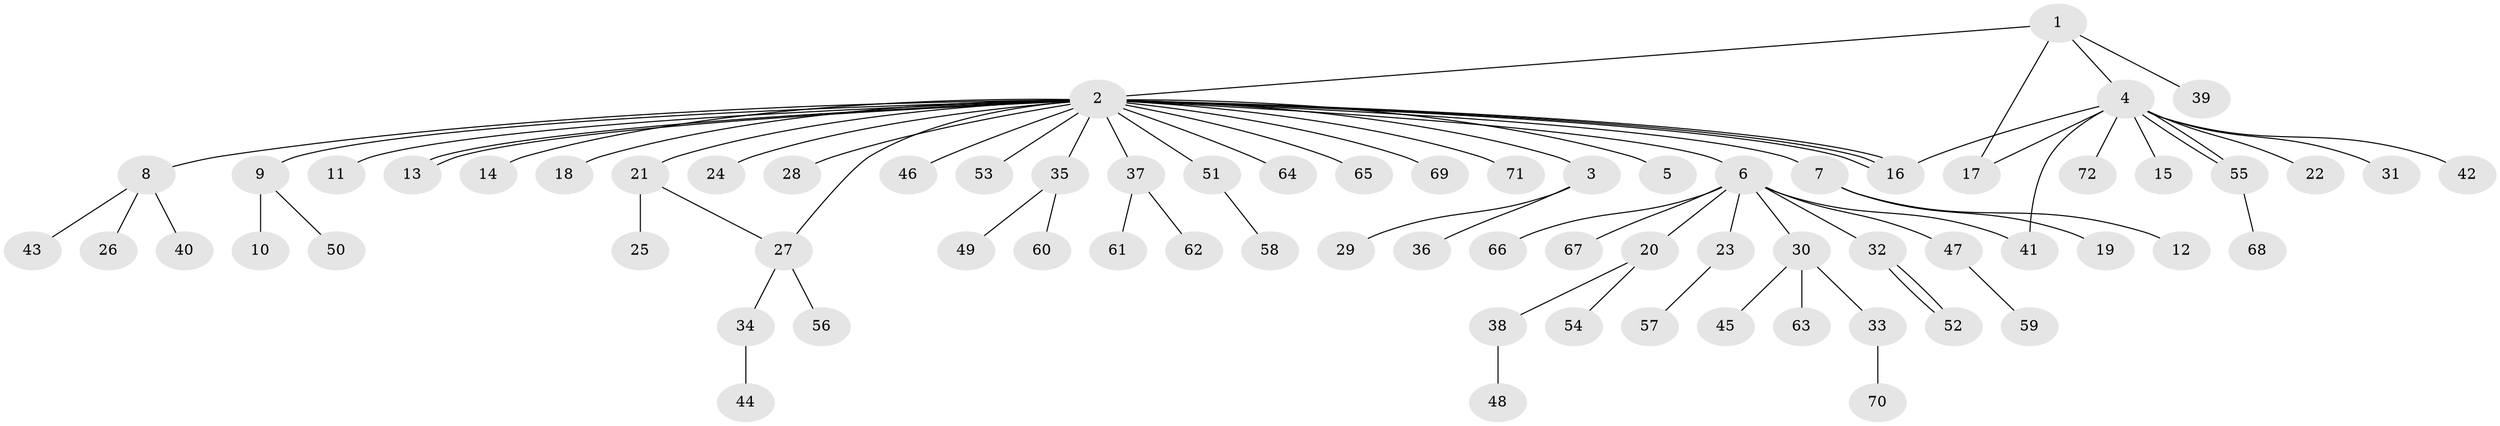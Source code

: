 // Generated by graph-tools (version 1.1) at 2025/35/03/09/25 02:35:36]
// undirected, 72 vertices, 80 edges
graph export_dot {
graph [start="1"]
  node [color=gray90,style=filled];
  1;
  2;
  3;
  4;
  5;
  6;
  7;
  8;
  9;
  10;
  11;
  12;
  13;
  14;
  15;
  16;
  17;
  18;
  19;
  20;
  21;
  22;
  23;
  24;
  25;
  26;
  27;
  28;
  29;
  30;
  31;
  32;
  33;
  34;
  35;
  36;
  37;
  38;
  39;
  40;
  41;
  42;
  43;
  44;
  45;
  46;
  47;
  48;
  49;
  50;
  51;
  52;
  53;
  54;
  55;
  56;
  57;
  58;
  59;
  60;
  61;
  62;
  63;
  64;
  65;
  66;
  67;
  68;
  69;
  70;
  71;
  72;
  1 -- 2;
  1 -- 4;
  1 -- 17;
  1 -- 39;
  2 -- 3;
  2 -- 5;
  2 -- 6;
  2 -- 7;
  2 -- 8;
  2 -- 9;
  2 -- 11;
  2 -- 13;
  2 -- 13;
  2 -- 14;
  2 -- 16;
  2 -- 16;
  2 -- 16;
  2 -- 18;
  2 -- 21;
  2 -- 24;
  2 -- 27;
  2 -- 28;
  2 -- 35;
  2 -- 37;
  2 -- 46;
  2 -- 51;
  2 -- 53;
  2 -- 64;
  2 -- 65;
  2 -- 69;
  2 -- 71;
  3 -- 29;
  3 -- 36;
  4 -- 15;
  4 -- 16;
  4 -- 17;
  4 -- 22;
  4 -- 31;
  4 -- 41;
  4 -- 42;
  4 -- 55;
  4 -- 55;
  4 -- 72;
  6 -- 20;
  6 -- 23;
  6 -- 30;
  6 -- 32;
  6 -- 41;
  6 -- 47;
  6 -- 66;
  6 -- 67;
  7 -- 12;
  7 -- 19;
  8 -- 26;
  8 -- 40;
  8 -- 43;
  9 -- 10;
  9 -- 50;
  20 -- 38;
  20 -- 54;
  21 -- 25;
  21 -- 27;
  23 -- 57;
  27 -- 34;
  27 -- 56;
  30 -- 33;
  30 -- 45;
  30 -- 63;
  32 -- 52;
  32 -- 52;
  33 -- 70;
  34 -- 44;
  35 -- 49;
  35 -- 60;
  37 -- 61;
  37 -- 62;
  38 -- 48;
  47 -- 59;
  51 -- 58;
  55 -- 68;
}
